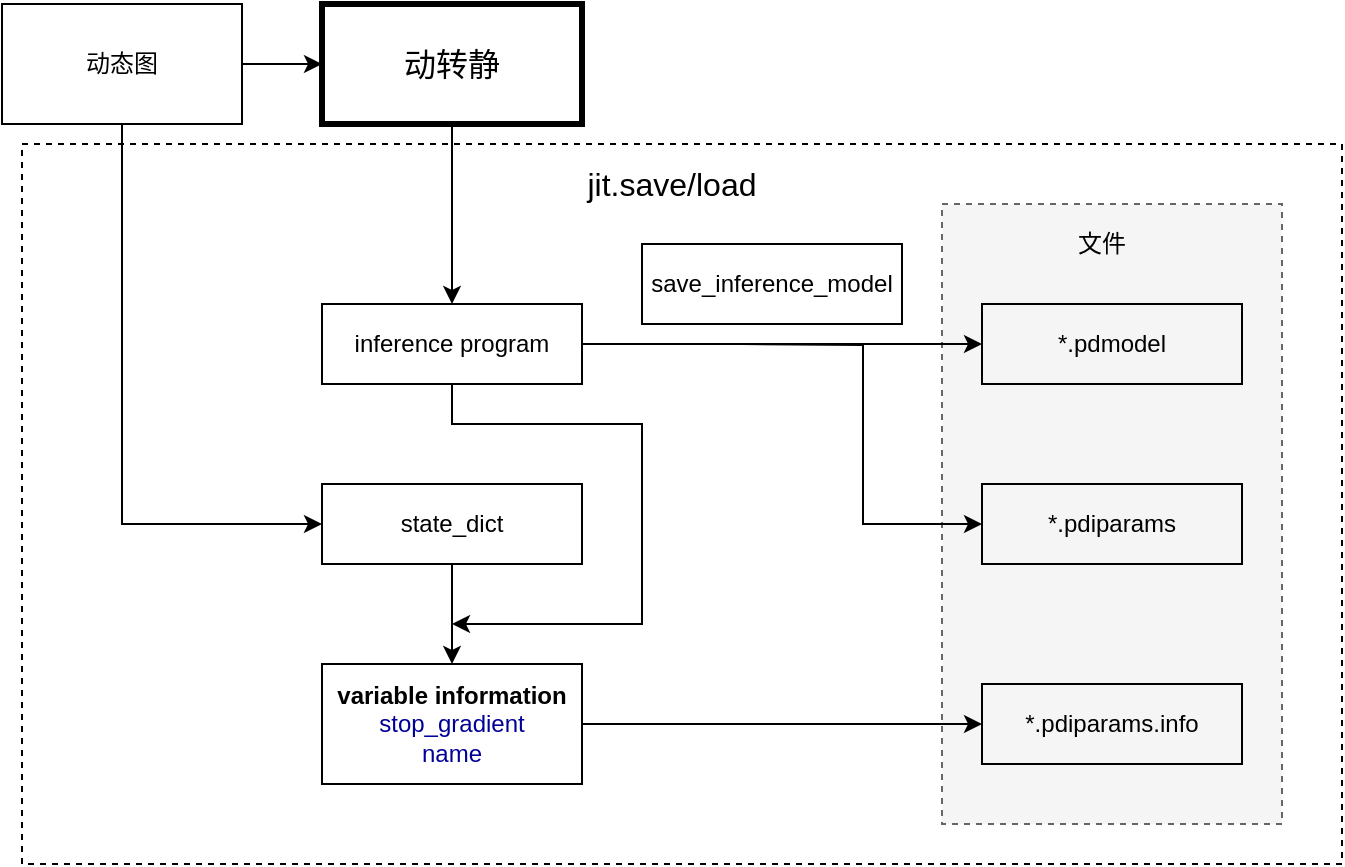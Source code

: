 <mxfile version="14.7.2" type="github">
  <diagram id="uEBJ2LFbih4l7-N4XgLi" name="Page-1">
    <mxGraphModel dx="985" dy="592" grid="1" gridSize="10" guides="1" tooltips="1" connect="1" arrows="1" fold="1" page="1" pageScale="1" pageWidth="827" pageHeight="1169" math="0" shadow="0">
      <root>
        <mxCell id="0" />
        <mxCell id="1" parent="0" />
        <mxCell id="vFZj6HboasWms6hBBT86-20" value="" style="rounded=0;whiteSpace=wrap;html=1;strokeWidth=1;fillColor=#f5f5f5;dashed=1;strokeColor=#666666;fontColor=#333333;" vertex="1" parent="1">
          <mxGeometry x="510" y="410" width="170" height="310" as="geometry" />
        </mxCell>
        <mxCell id="vFZj6HboasWms6hBBT86-19" style="edgeStyle=orthogonalEdgeStyle;rounded=0;orthogonalLoop=1;jettySize=auto;html=1;entryX=0.5;entryY=0;entryDx=0;entryDy=0;" edge="1" parent="1" source="vFZj6HboasWms6hBBT86-1" target="vFZj6HboasWms6hBBT86-3">
          <mxGeometry relative="1" as="geometry" />
        </mxCell>
        <mxCell id="vFZj6HboasWms6hBBT86-1" value="&lt;font style=&quot;font-size: 16px&quot;&gt;动转静&lt;/font&gt;" style="rounded=0;whiteSpace=wrap;html=1;fillColor=none;strokeWidth=3;" vertex="1" parent="1">
          <mxGeometry x="200" y="310" width="130" height="60" as="geometry" />
        </mxCell>
        <mxCell id="vFZj6HboasWms6hBBT86-17" style="edgeStyle=orthogonalEdgeStyle;rounded=0;orthogonalLoop=1;jettySize=auto;html=1;entryX=0;entryY=0.5;entryDx=0;entryDy=0;" edge="1" parent="1" source="vFZj6HboasWms6hBBT86-2" target="vFZj6HboasWms6hBBT86-1">
          <mxGeometry relative="1" as="geometry" />
        </mxCell>
        <mxCell id="vFZj6HboasWms6hBBT86-18" style="edgeStyle=orthogonalEdgeStyle;rounded=0;orthogonalLoop=1;jettySize=auto;html=1;entryX=0;entryY=0.5;entryDx=0;entryDy=0;" edge="1" parent="1" source="vFZj6HboasWms6hBBT86-2" target="vFZj6HboasWms6hBBT86-4">
          <mxGeometry relative="1" as="geometry">
            <Array as="points">
              <mxPoint x="100" y="570" />
            </Array>
          </mxGeometry>
        </mxCell>
        <mxCell id="vFZj6HboasWms6hBBT86-2" value="动态图" style="rounded=0;whiteSpace=wrap;html=1;fillColor=none;" vertex="1" parent="1">
          <mxGeometry x="40" y="310" width="120" height="60" as="geometry" />
        </mxCell>
        <mxCell id="vFZj6HboasWms6hBBT86-10" style="edgeStyle=orthogonalEdgeStyle;rounded=0;orthogonalLoop=1;jettySize=auto;html=1;entryX=0;entryY=0.5;entryDx=0;entryDy=0;" edge="1" parent="1" source="vFZj6HboasWms6hBBT86-3" target="vFZj6HboasWms6hBBT86-7">
          <mxGeometry relative="1" as="geometry" />
        </mxCell>
        <mxCell id="vFZj6HboasWms6hBBT86-16" style="edgeStyle=orthogonalEdgeStyle;rounded=0;orthogonalLoop=1;jettySize=auto;html=1;" edge="1" parent="1" source="vFZj6HboasWms6hBBT86-3">
          <mxGeometry relative="1" as="geometry">
            <mxPoint x="265" y="620" as="targetPoint" />
            <Array as="points">
              <mxPoint x="265" y="520" />
              <mxPoint x="360" y="520" />
            </Array>
          </mxGeometry>
        </mxCell>
        <mxCell id="vFZj6HboasWms6hBBT86-3" value="inference program" style="rounded=0;whiteSpace=wrap;html=1;fillColor=none;" vertex="1" parent="1">
          <mxGeometry x="200" y="460" width="130" height="40" as="geometry" />
        </mxCell>
        <mxCell id="vFZj6HboasWms6hBBT86-11" style="edgeStyle=orthogonalEdgeStyle;rounded=0;orthogonalLoop=1;jettySize=auto;html=1;entryX=0;entryY=0.5;entryDx=0;entryDy=0;" edge="1" parent="1" target="vFZj6HboasWms6hBBT86-8">
          <mxGeometry relative="1" as="geometry">
            <mxPoint x="410" y="480" as="sourcePoint" />
          </mxGeometry>
        </mxCell>
        <mxCell id="vFZj6HboasWms6hBBT86-14" style="edgeStyle=orthogonalEdgeStyle;rounded=0;orthogonalLoop=1;jettySize=auto;html=1;entryX=0.5;entryY=0;entryDx=0;entryDy=0;" edge="1" parent="1" source="vFZj6HboasWms6hBBT86-4" target="vFZj6HboasWms6hBBT86-5">
          <mxGeometry relative="1" as="geometry" />
        </mxCell>
        <mxCell id="vFZj6HboasWms6hBBT86-4" value="state_dict" style="rounded=0;whiteSpace=wrap;html=1;fillColor=none;" vertex="1" parent="1">
          <mxGeometry x="200" y="550" width="130" height="40" as="geometry" />
        </mxCell>
        <mxCell id="vFZj6HboasWms6hBBT86-12" style="edgeStyle=orthogonalEdgeStyle;rounded=0;orthogonalLoop=1;jettySize=auto;html=1;entryX=0;entryY=0.5;entryDx=0;entryDy=0;" edge="1" parent="1" source="vFZj6HboasWms6hBBT86-5" target="vFZj6HboasWms6hBBT86-9">
          <mxGeometry relative="1" as="geometry" />
        </mxCell>
        <mxCell id="vFZj6HboasWms6hBBT86-5" value="&lt;b&gt;variable information&lt;/b&gt;&lt;br&gt;&lt;font color=&quot;#000099&quot;&gt;stop_gradient&lt;br&gt;name&lt;/font&gt;" style="rounded=0;whiteSpace=wrap;html=1;fillColor=none;" vertex="1" parent="1">
          <mxGeometry x="200" y="640" width="130" height="60" as="geometry" />
        </mxCell>
        <mxCell id="vFZj6HboasWms6hBBT86-6" value="save_inference_model" style="rounded=0;whiteSpace=wrap;html=1;fillColor=none;" vertex="1" parent="1">
          <mxGeometry x="360" y="430" width="130" height="40" as="geometry" />
        </mxCell>
        <mxCell id="vFZj6HboasWms6hBBT86-7" value="*.pdmodel" style="rounded=0;whiteSpace=wrap;html=1;fillColor=none;" vertex="1" parent="1">
          <mxGeometry x="530" y="460" width="130" height="40" as="geometry" />
        </mxCell>
        <mxCell id="vFZj6HboasWms6hBBT86-8" value="*.pdiparams" style="rounded=0;whiteSpace=wrap;html=1;fillColor=none;" vertex="1" parent="1">
          <mxGeometry x="530" y="550" width="130" height="40" as="geometry" />
        </mxCell>
        <mxCell id="vFZj6HboasWms6hBBT86-9" value="*.pdiparams.info" style="rounded=0;whiteSpace=wrap;html=1;fillColor=none;" vertex="1" parent="1">
          <mxGeometry x="530" y="650" width="130" height="40" as="geometry" />
        </mxCell>
        <mxCell id="vFZj6HboasWms6hBBT86-21" value="文件" style="text;html=1;strokeColor=none;fillColor=none;align=center;verticalAlign=middle;whiteSpace=wrap;rounded=0;dashed=1;" vertex="1" parent="1">
          <mxGeometry x="570" y="420" width="40" height="20" as="geometry" />
        </mxCell>
        <mxCell id="vFZj6HboasWms6hBBT86-22" value="" style="rounded=0;whiteSpace=wrap;html=1;dashed=1;strokeWidth=1;fillColor=none;" vertex="1" parent="1">
          <mxGeometry x="50" y="380" width="660" height="360" as="geometry" />
        </mxCell>
        <mxCell id="vFZj6HboasWms6hBBT86-23" value="&lt;font style=&quot;font-size: 16px&quot;&gt;jit.save/load&lt;/font&gt;" style="text;html=1;strokeColor=none;fillColor=none;align=center;verticalAlign=middle;whiteSpace=wrap;rounded=0;dashed=1;" vertex="1" parent="1">
          <mxGeometry x="340" y="390" width="70" height="20" as="geometry" />
        </mxCell>
      </root>
    </mxGraphModel>
  </diagram>
</mxfile>
